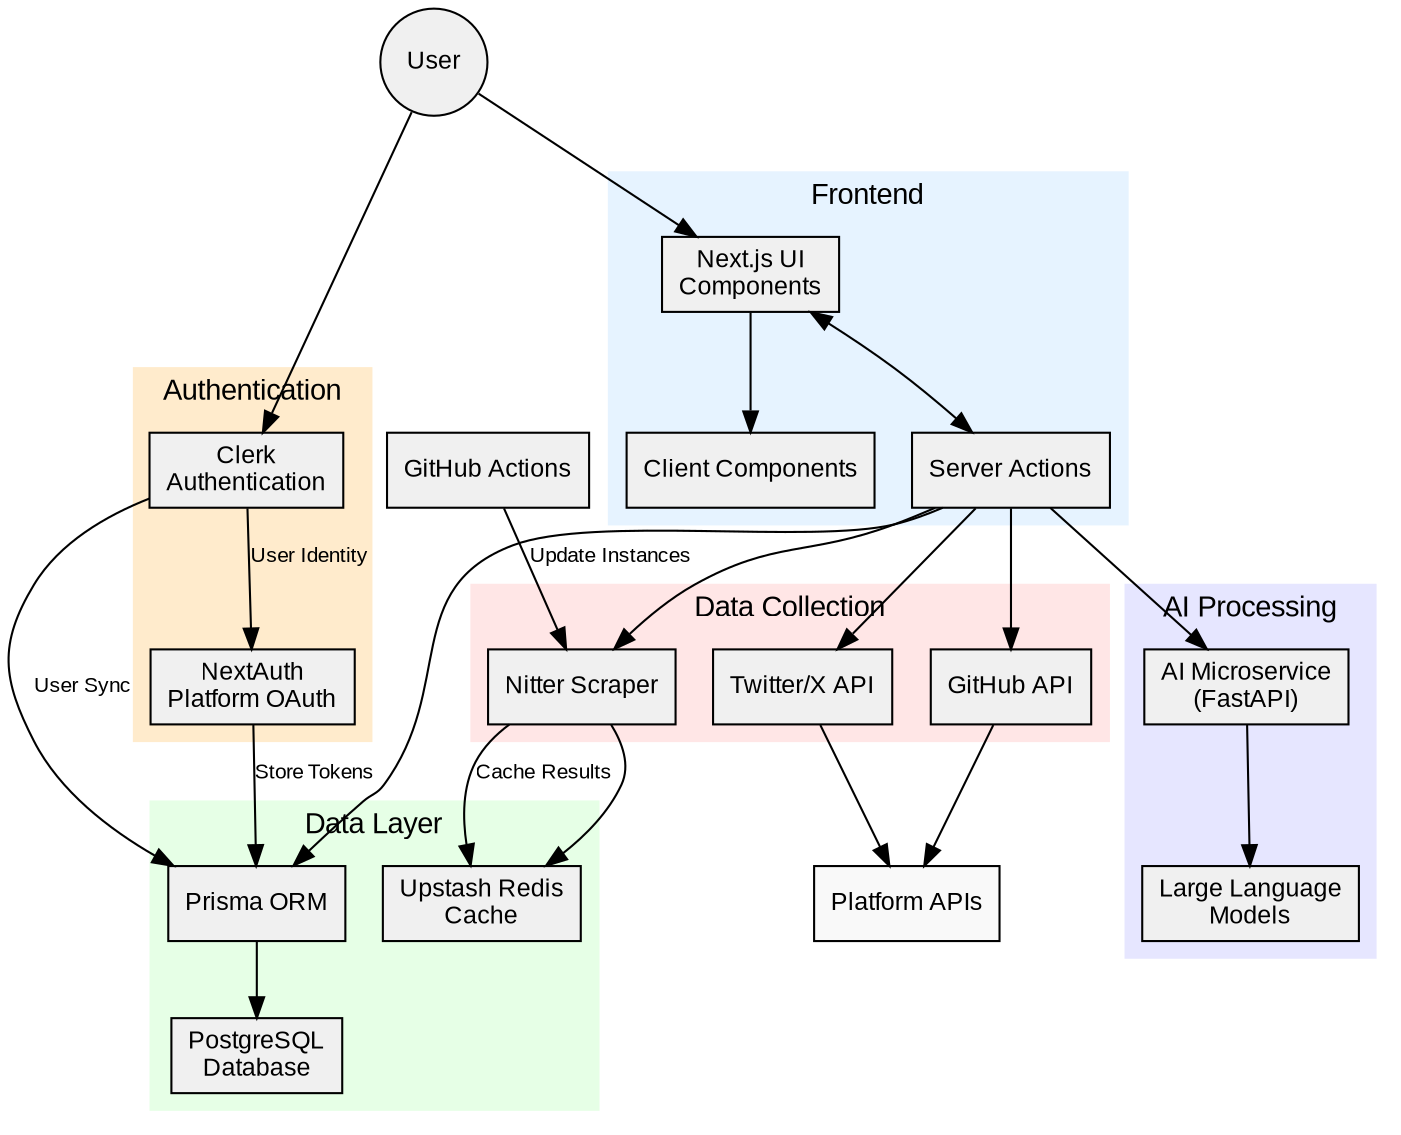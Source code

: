 digraph G {
    rankdir=TB;
    node [shape=box, style="filled", fillcolor="#f0f0f0", fontname="Arial", fontsize=12];
    edge [fontname="Arial", fontsize=10];
    
    subgraph cluster_frontend {
        label="Frontend";
        style=filled;
        color="#e6f3ff";
        fontname="Arial";
        
        UI [label="Next.js UI\nComponents"];
        ServerActions [label="Server Actions"];
        ClientComponents [label="Client Components"];
        
        UI -> ServerActions [dir=both];
        UI -> ClientComponents;
    }
    
    subgraph cluster_auth {
        label="Authentication";
        style=filled;
        color="#ffebcc";
        fontname="Arial";
        
        Clerk [label="Clerk\nAuthentication"];
        NextAuth [label="NextAuth\nPlatform OAuth"];
        
        Clerk -> NextAuth [label="User Identity"];
    }
    
    subgraph cluster_data {
        label="Data Layer";
        style=filled;
        color="#e6ffe6";
        fontname="Arial";
        
        Prisma [label="Prisma ORM"];
        Database [label="PostgreSQL\nDatabase"];
        Redis [label="Upstash Redis\nCache"];
        
        Prisma -> Database;
    }
    
    subgraph cluster_scrapers {
        label="Data Collection";
        style=filled;
        color="#ffe6e6";
        fontname="Arial";
        
        NitterScraper [label="Nitter Scraper"];
        TwitterAPI [label="Twitter/X API"];
        GithubAPI [label="GitHub API"];
    }
    
    subgraph cluster_ai {
        label="AI Processing";
        style=filled;
        color="#e6e6ff";
        fontname="Arial";
        
        AIMicroservice [label="AI Microservice\n(FastAPI)"];
        LLMs [label="Large Language\nModels"];
        
        AIMicroservice -> LLMs;
    }
    
    // External connections
    User [shape=circle, label="User"];
    
    PlatformAPIs [shape=cloud, label="Platform APIs", fillcolor="#f9f9f9"];
    
    // Main connections
    User -> UI;
    User -> Clerk;
    
    ServerActions -> Prisma;
    ServerActions -> NitterScraper;
    ServerActions -> TwitterAPI;
    ServerActions -> GithubAPI;
    ServerActions -> AIMicroservice;
    
    NitterScraper -> Redis;
    
    Clerk -> Prisma [label="User Sync"];
    NextAuth -> Prisma [label="Store Tokens"];
    
    TwitterAPI -> PlatformAPIs;
    GithubAPI -> PlatformAPIs;
    
    // GitHub Actions
    GithubActions [shape=cog, label="GitHub Actions"];
    GithubActions -> NitterScraper [label="Update Instances"];
    NitterScraper -> Redis [label="Cache Results"];
}
